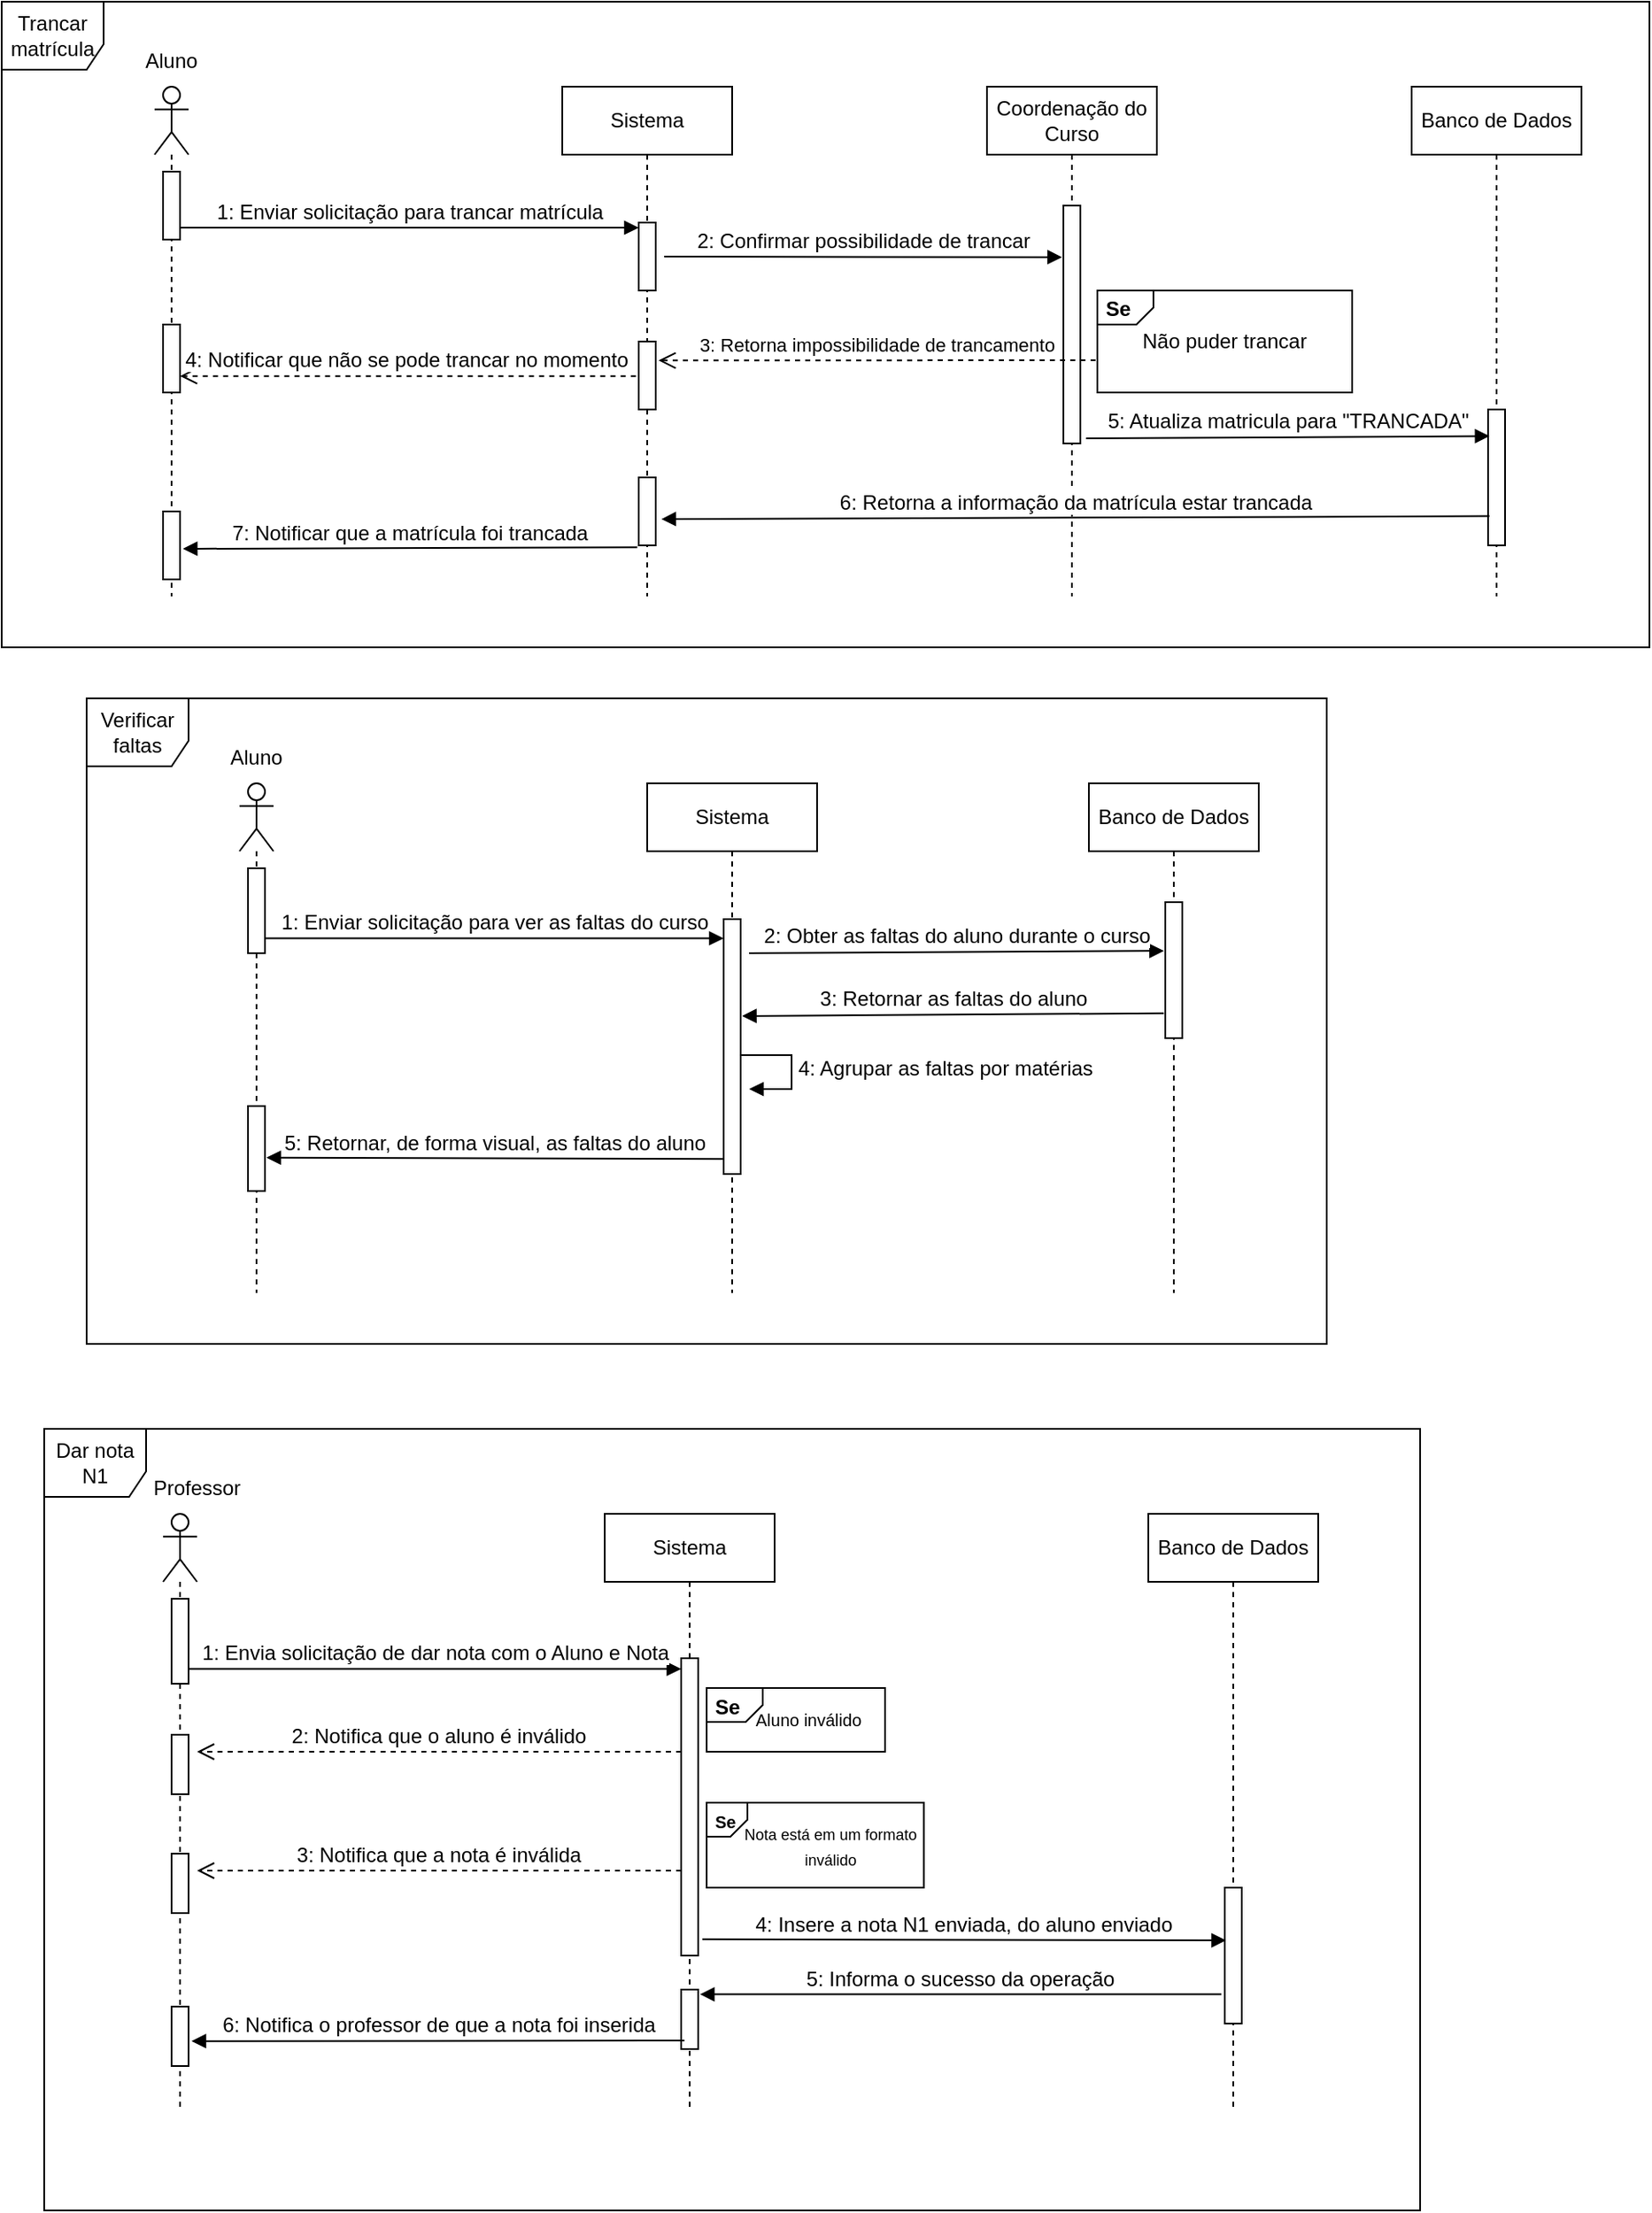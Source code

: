 <mxfile>
    <diagram id="KNN5D9sazpeouWHg4Vqe" name="Trancar matrícula">
        <mxGraphModel dx="2005" dy="653" grid="1" gridSize="10" guides="1" tooltips="1" connect="1" arrows="1" fold="1" page="1" pageScale="1" pageWidth="850" pageHeight="1100" math="0" shadow="0">
            <root>
                <mxCell id="0"/>
                <mxCell id="1" parent="0"/>
                <mxCell id="2" value="Trancar matrícula" style="shape=umlFrame;whiteSpace=wrap;html=1;width=60;height=40;" vertex="1" parent="1">
                    <mxGeometry x="-20" y="40" width="970" height="380" as="geometry"/>
                </mxCell>
                <mxCell id="8" value="" style="shape=umlLifeline;participant=umlActor;perimeter=lifelinePerimeter;whiteSpace=wrap;html=1;container=1;collapsible=0;recursiveResize=0;verticalAlign=top;spacingTop=36;outlineConnect=0;" vertex="1" parent="1">
                    <mxGeometry x="70" y="90" width="20" height="300" as="geometry"/>
                </mxCell>
                <mxCell id="12" value="" style="html=1;points=[];perimeter=orthogonalPerimeter;" vertex="1" parent="8">
                    <mxGeometry x="5" y="50" width="10" height="40" as="geometry"/>
                </mxCell>
                <mxCell id="22" value="" style="html=1;points=[];perimeter=orthogonalPerimeter;" vertex="1" parent="8">
                    <mxGeometry x="5" y="140" width="10" height="40" as="geometry"/>
                </mxCell>
                <mxCell id="34" value="" style="html=1;points=[];perimeter=orthogonalPerimeter;" vertex="1" parent="8">
                    <mxGeometry x="5" y="250" width="10" height="40" as="geometry"/>
                </mxCell>
                <mxCell id="3" value="Aluno" style="text;html=1;strokeColor=none;fillColor=none;align=center;verticalAlign=middle;whiteSpace=wrap;rounded=0;" vertex="1" parent="1">
                    <mxGeometry x="50" y="60" width="60" height="30" as="geometry"/>
                </mxCell>
                <mxCell id="9" value="Sistema" style="shape=umlLifeline;perimeter=lifelinePerimeter;whiteSpace=wrap;html=1;container=1;collapsible=0;recursiveResize=0;outlineConnect=0;" vertex="1" parent="1">
                    <mxGeometry x="310" y="90" width="100" height="300" as="geometry"/>
                </mxCell>
                <mxCell id="14" value="" style="html=1;points=[];perimeter=orthogonalPerimeter;" vertex="1" parent="9">
                    <mxGeometry x="45" y="80" width="10" height="40" as="geometry"/>
                </mxCell>
                <mxCell id="25" value="" style="html=1;points=[];perimeter=orthogonalPerimeter;" vertex="1" parent="9">
                    <mxGeometry x="45" y="150" width="10" height="40" as="geometry"/>
                </mxCell>
                <mxCell id="31" value="" style="html=1;points=[];perimeter=orthogonalPerimeter;" vertex="1" parent="9">
                    <mxGeometry x="45" y="230" width="10" height="40" as="geometry"/>
                </mxCell>
                <mxCell id="10" value="Banco de Dados" style="shape=umlLifeline;perimeter=lifelinePerimeter;whiteSpace=wrap;html=1;container=1;collapsible=0;recursiveResize=0;outlineConnect=0;" vertex="1" parent="1">
                    <mxGeometry x="810" y="90" width="100" height="300" as="geometry"/>
                </mxCell>
                <mxCell id="28" value="" style="html=1;points=[];perimeter=orthogonalPerimeter;" vertex="1" parent="10">
                    <mxGeometry x="45" y="190" width="10" height="80" as="geometry"/>
                </mxCell>
                <mxCell id="11" value="Coordenação do Curso" style="shape=umlLifeline;perimeter=lifelinePerimeter;whiteSpace=wrap;html=1;container=1;collapsible=0;recursiveResize=0;outlineConnect=0;" vertex="1" parent="1">
                    <mxGeometry x="560" y="90" width="100" height="300" as="geometry"/>
                </mxCell>
                <mxCell id="18" value="" style="html=1;points=[];perimeter=orthogonalPerimeter;" vertex="1" parent="11">
                    <mxGeometry x="45" y="70" width="10" height="140" as="geometry"/>
                </mxCell>
                <mxCell id="23" value="3: Retorna impossibilidade de trancamento" style="html=1;verticalAlign=bottom;endArrow=open;dashed=1;endSize=8;entryX=1.167;entryY=0.279;entryDx=0;entryDy=0;entryPerimeter=0;" edge="1" parent="11" target="25">
                    <mxGeometry x="0.005" relative="1" as="geometry">
                        <mxPoint x="64" y="161" as="sourcePoint"/>
                        <mxPoint x="-190" y="170" as="targetPoint"/>
                        <mxPoint as="offset"/>
                    </mxGeometry>
                </mxCell>
                <mxCell id="13" value="&lt;font style=&quot;font-size: 12px;&quot;&gt;1: Enviar solicitação para trancar matrícula&lt;/font&gt;" style="html=1;verticalAlign=bottom;endArrow=block;exitX=1;exitY=0.825;exitDx=0;exitDy=0;exitPerimeter=0;entryX=0;entryY=0.075;entryDx=0;entryDy=0;entryPerimeter=0;" edge="1" parent="1" source="12" target="14">
                    <mxGeometry width="80" relative="1" as="geometry">
                        <mxPoint x="190" y="210" as="sourcePoint"/>
                        <mxPoint x="270" y="210" as="targetPoint"/>
                    </mxGeometry>
                </mxCell>
                <mxCell id="15" value="&lt;font style=&quot;font-size: 12px;&quot;&gt;2: Confirmar possibilidade de trancar&lt;/font&gt;" style="html=1;verticalAlign=bottom;endArrow=block;entryX=-0.083;entryY=0.217;entryDx=0;entryDy=0;entryPerimeter=0;" edge="1" parent="1" target="18">
                    <mxGeometry width="80" relative="1" as="geometry">
                        <mxPoint x="370" y="190" as="sourcePoint"/>
                        <mxPoint x="640" y="250" as="targetPoint"/>
                    </mxGeometry>
                </mxCell>
                <mxCell id="24" value="" style="group" vertex="1" connectable="0" parent="1">
                    <mxGeometry x="625" y="210" width="150" height="60" as="geometry"/>
                </mxCell>
                <mxCell id="19" value="&lt;p style=&quot;margin:0px;margin-top:4px;margin-left:5px;text-align:left;&quot;&gt;&lt;b&gt;Se&lt;/b&gt;&lt;/p&gt;" style="html=1;shape=mxgraph.sysml.package;overflow=fill;labelX=33.31;align=left;spacingLeft=5;verticalAlign=top;spacingTop=-3;" vertex="1" parent="24">
                    <mxGeometry width="150" height="60" as="geometry"/>
                </mxCell>
                <mxCell id="20" value="Não puder trancar" style="text;html=1;strokeColor=none;fillColor=none;align=center;verticalAlign=middle;whiteSpace=wrap;rounded=0;fontSize=12;" vertex="1" parent="24">
                    <mxGeometry x="25" y="15" width="100" height="30" as="geometry"/>
                </mxCell>
                <mxCell id="26" value="&lt;font style=&quot;font-size: 12px;&quot;&gt;4: Notificar que não se pode trancar no momento&lt;/font&gt;" style="html=1;verticalAlign=bottom;endArrow=open;dashed=1;endSize=8;entryX=1;entryY=0.758;entryDx=0;entryDy=0;entryPerimeter=0;exitX=-0.167;exitY=0.508;exitDx=0;exitDy=0;exitPerimeter=0;" edge="1" parent="1" source="25" target="22">
                    <mxGeometry x="0.005" relative="1" as="geometry">
                        <mxPoint x="357.33" y="260" as="sourcePoint"/>
                        <mxPoint x="90" y="260" as="targetPoint"/>
                        <mxPoint as="offset"/>
                    </mxGeometry>
                </mxCell>
                <mxCell id="27" value="&lt;font style=&quot;font-size: 12px;&quot;&gt;5: Atualiza matricula para &quot;TRANCADA&quot;&lt;/font&gt;" style="html=1;verticalAlign=bottom;endArrow=block;entryX=0.083;entryY=0.196;entryDx=0;entryDy=0;entryPerimeter=0;exitX=1.333;exitY=0.979;exitDx=0;exitDy=0;exitPerimeter=0;" edge="1" parent="1" source="18" target="28">
                    <mxGeometry width="80" relative="1" as="geometry">
                        <mxPoint x="425" y="440" as="sourcePoint"/>
                        <mxPoint x="662" y="441" as="targetPoint"/>
                    </mxGeometry>
                </mxCell>
                <mxCell id="29" value="&lt;font style=&quot;font-size: 12px;&quot;&gt;6: Retorna a informação da matrícula estar trancada&lt;/font&gt;" style="html=1;verticalAlign=bottom;endArrow=block;exitX=0.083;exitY=0.785;exitDx=0;exitDy=0;exitPerimeter=0;entryX=1.333;entryY=0.613;entryDx=0;entryDy=0;entryPerimeter=0;" edge="1" parent="1" source="28" target="31">
                    <mxGeometry width="80" relative="1" as="geometry">
                        <mxPoint x="625.0" y="389.17" as="sourcePoint"/>
                        <mxPoint x="615" y="345" as="targetPoint"/>
                    </mxGeometry>
                </mxCell>
                <mxCell id="33" value="&lt;font style=&quot;font-size: 12px;&quot;&gt;7: Notificar que a matrícula foi trancada&lt;/font&gt;" style="html=1;verticalAlign=bottom;endArrow=block;exitX=-0.083;exitY=1.029;exitDx=0;exitDy=0;exitPerimeter=0;entryX=1.167;entryY=0.55;entryDx=0;entryDy=0;entryPerimeter=0;" edge="1" parent="1" source="31" target="34">
                    <mxGeometry width="80" relative="1" as="geometry">
                        <mxPoint x="140" y="450" as="sourcePoint"/>
                        <mxPoint x="90" y="360" as="targetPoint"/>
                    </mxGeometry>
                </mxCell>
                <mxCell id="iOSa1BvklVkJ8i5RmNFQ-34" value="Verificar faltas" style="shape=umlFrame;whiteSpace=wrap;html=1;width=60;height=40;" vertex="1" parent="1">
                    <mxGeometry x="30" y="450" width="730" height="380" as="geometry"/>
                </mxCell>
                <mxCell id="iOSa1BvklVkJ8i5RmNFQ-35" value="" style="shape=umlLifeline;participant=umlActor;perimeter=lifelinePerimeter;whiteSpace=wrap;html=1;container=1;collapsible=0;recursiveResize=0;verticalAlign=top;spacingTop=36;outlineConnect=0;" vertex="1" parent="1">
                    <mxGeometry x="120" y="500" width="20" height="300" as="geometry"/>
                </mxCell>
                <mxCell id="iOSa1BvklVkJ8i5RmNFQ-36" value="" style="html=1;points=[];perimeter=orthogonalPerimeter;" vertex="1" parent="iOSa1BvklVkJ8i5RmNFQ-35">
                    <mxGeometry x="5" y="50" width="10" height="50" as="geometry"/>
                </mxCell>
                <mxCell id="iOSa1BvklVkJ8i5RmNFQ-37" value="" style="html=1;points=[];perimeter=orthogonalPerimeter;" vertex="1" parent="iOSa1BvklVkJ8i5RmNFQ-35">
                    <mxGeometry x="5" y="190" width="10" height="50" as="geometry"/>
                </mxCell>
                <mxCell id="iOSa1BvklVkJ8i5RmNFQ-38" value="Aluno" style="text;html=1;strokeColor=none;fillColor=none;align=center;verticalAlign=middle;whiteSpace=wrap;rounded=0;" vertex="1" parent="1">
                    <mxGeometry x="100" y="470" width="60" height="30" as="geometry"/>
                </mxCell>
                <mxCell id="iOSa1BvklVkJ8i5RmNFQ-39" value="Sistema" style="shape=umlLifeline;perimeter=lifelinePerimeter;whiteSpace=wrap;html=1;container=1;collapsible=0;recursiveResize=0;outlineConnect=0;" vertex="1" parent="1">
                    <mxGeometry x="360" y="500" width="100" height="300" as="geometry"/>
                </mxCell>
                <mxCell id="iOSa1BvklVkJ8i5RmNFQ-40" value="" style="html=1;points=[];perimeter=orthogonalPerimeter;" vertex="1" parent="iOSa1BvklVkJ8i5RmNFQ-39">
                    <mxGeometry x="45" y="80" width="10" height="150" as="geometry"/>
                </mxCell>
                <mxCell id="iOSa1BvklVkJ8i5RmNFQ-41" value="4: Agrupar as faltas por matérias" style="edgeStyle=orthogonalEdgeStyle;html=1;align=left;spacingLeft=2;endArrow=block;rounded=0;entryX=1;entryY=0;fontSize=12;" edge="1" parent="iOSa1BvklVkJ8i5RmNFQ-39">
                    <mxGeometry relative="1" as="geometry">
                        <mxPoint x="55" y="160" as="sourcePoint"/>
                        <Array as="points">
                            <mxPoint x="85" y="160"/>
                        </Array>
                        <mxPoint x="60" y="180" as="targetPoint"/>
                    </mxGeometry>
                </mxCell>
                <mxCell id="iOSa1BvklVkJ8i5RmNFQ-42" value="Banco de Dados" style="shape=umlLifeline;perimeter=lifelinePerimeter;whiteSpace=wrap;html=1;container=1;collapsible=0;recursiveResize=0;outlineConnect=0;" vertex="1" parent="1">
                    <mxGeometry x="620" y="500" width="100" height="300" as="geometry"/>
                </mxCell>
                <mxCell id="iOSa1BvklVkJ8i5RmNFQ-43" value="" style="html=1;points=[];perimeter=orthogonalPerimeter;" vertex="1" parent="iOSa1BvklVkJ8i5RmNFQ-42">
                    <mxGeometry x="45" y="70" width="10" height="80" as="geometry"/>
                </mxCell>
                <mxCell id="iOSa1BvklVkJ8i5RmNFQ-44" value="&lt;font style=&quot;font-size: 12px;&quot;&gt;1: Enviar solicitação para ver as faltas do curso&lt;/font&gt;" style="html=1;verticalAlign=bottom;endArrow=block;exitX=1;exitY=0.825;exitDx=0;exitDy=0;exitPerimeter=0;entryX=0;entryY=0.075;entryDx=0;entryDy=0;entryPerimeter=0;" edge="1" parent="1" source="iOSa1BvklVkJ8i5RmNFQ-36" target="iOSa1BvklVkJ8i5RmNFQ-40">
                    <mxGeometry width="80" relative="1" as="geometry">
                        <mxPoint x="240" y="620" as="sourcePoint"/>
                        <mxPoint x="320" y="620" as="targetPoint"/>
                    </mxGeometry>
                </mxCell>
                <mxCell id="iOSa1BvklVkJ8i5RmNFQ-45" value="&lt;font style=&quot;font-size: 12px;&quot;&gt;2: Obter as faltas do aluno durante o curso&lt;/font&gt;" style="html=1;verticalAlign=bottom;endArrow=block;entryX=-0.083;entryY=0.358;entryDx=0;entryDy=0;entryPerimeter=0;" edge="1" parent="1" target="iOSa1BvklVkJ8i5RmNFQ-43">
                    <mxGeometry width="80" relative="1" as="geometry">
                        <mxPoint x="420" y="600" as="sourcePoint"/>
                        <mxPoint x="654" y="600" as="targetPoint"/>
                    </mxGeometry>
                </mxCell>
                <mxCell id="iOSa1BvklVkJ8i5RmNFQ-46" value="&lt;font style=&quot;font-size: 12px;&quot;&gt;3: Retornar as faltas do aluno&lt;/font&gt;" style="html=1;verticalAlign=bottom;endArrow=block;entryX=1.083;entryY=0.38;entryDx=0;entryDy=0;entryPerimeter=0;exitX=-0.083;exitY=0.817;exitDx=0;exitDy=0;exitPerimeter=0;" edge="1" parent="1" source="iOSa1BvklVkJ8i5RmNFQ-43" target="iOSa1BvklVkJ8i5RmNFQ-40">
                    <mxGeometry width="80" relative="1" as="geometry">
                        <mxPoint x="430" y="640.68" as="sourcePoint"/>
                        <mxPoint x="674.17" y="639.32" as="targetPoint"/>
                    </mxGeometry>
                </mxCell>
                <mxCell id="iOSa1BvklVkJ8i5RmNFQ-47" value="&lt;font style=&quot;font-size: 12px;&quot;&gt;5: Retornar, de forma visual, as faltas do aluno&lt;/font&gt;" style="html=1;verticalAlign=bottom;endArrow=block;entryX=1.083;entryY=0.607;entryDx=0;entryDy=0;entryPerimeter=0;exitX=0;exitY=0.941;exitDx=0;exitDy=0;exitPerimeter=0;" edge="1" parent="1" source="iOSa1BvklVkJ8i5RmNFQ-40" target="iOSa1BvklVkJ8i5RmNFQ-37">
                    <mxGeometry x="0.003" width="80" relative="1" as="geometry">
                        <mxPoint x="398.34" y="720" as="sourcePoint"/>
                        <mxPoint x="150.0" y="721.64" as="targetPoint"/>
                        <mxPoint as="offset"/>
                    </mxGeometry>
                </mxCell>
                <mxCell id="GxfavJ6DOgUtJnu5UJZw-34" value="Dar nota N1" style="shape=umlFrame;whiteSpace=wrap;html=1;width=60;height=40;" vertex="1" parent="1">
                    <mxGeometry x="5" y="880" width="810" height="460" as="geometry"/>
                </mxCell>
                <mxCell id="GxfavJ6DOgUtJnu5UJZw-35" value="" style="shape=umlLifeline;participant=umlActor;perimeter=lifelinePerimeter;whiteSpace=wrap;html=1;container=1;collapsible=0;recursiveResize=0;verticalAlign=top;spacingTop=36;outlineConnect=0;" vertex="1" parent="1">
                    <mxGeometry x="75" y="930" width="20" height="350" as="geometry"/>
                </mxCell>
                <mxCell id="GxfavJ6DOgUtJnu5UJZw-36" value="" style="html=1;points=[];perimeter=orthogonalPerimeter;" vertex="1" parent="GxfavJ6DOgUtJnu5UJZw-35">
                    <mxGeometry x="5" y="50" width="10" height="50" as="geometry"/>
                </mxCell>
                <mxCell id="GxfavJ6DOgUtJnu5UJZw-37" value="" style="html=1;points=[];perimeter=orthogonalPerimeter;" vertex="1" parent="GxfavJ6DOgUtJnu5UJZw-35">
                    <mxGeometry x="5" y="130" width="10" height="35" as="geometry"/>
                </mxCell>
                <mxCell id="GxfavJ6DOgUtJnu5UJZw-38" value="" style="html=1;points=[];perimeter=orthogonalPerimeter;" vertex="1" parent="GxfavJ6DOgUtJnu5UJZw-35">
                    <mxGeometry x="5" y="200" width="10" height="35" as="geometry"/>
                </mxCell>
                <mxCell id="GxfavJ6DOgUtJnu5UJZw-39" value="" style="html=1;points=[];perimeter=orthogonalPerimeter;" vertex="1" parent="GxfavJ6DOgUtJnu5UJZw-35">
                    <mxGeometry x="5" y="290" width="10" height="35" as="geometry"/>
                </mxCell>
                <mxCell id="GxfavJ6DOgUtJnu5UJZw-40" value="Professor" style="text;html=1;strokeColor=none;fillColor=none;align=center;verticalAlign=middle;whiteSpace=wrap;rounded=0;" vertex="1" parent="1">
                    <mxGeometry x="65" y="900" width="60" height="30" as="geometry"/>
                </mxCell>
                <mxCell id="GxfavJ6DOgUtJnu5UJZw-41" value="Sistema" style="shape=umlLifeline;perimeter=lifelinePerimeter;whiteSpace=wrap;html=1;container=1;collapsible=0;recursiveResize=0;outlineConnect=0;" vertex="1" parent="1">
                    <mxGeometry x="335" y="930" width="100" height="350" as="geometry"/>
                </mxCell>
                <mxCell id="GxfavJ6DOgUtJnu5UJZw-42" value="" style="html=1;points=[];perimeter=orthogonalPerimeter;" vertex="1" parent="GxfavJ6DOgUtJnu5UJZw-41">
                    <mxGeometry x="45" y="85" width="10" height="175" as="geometry"/>
                </mxCell>
                <mxCell id="GxfavJ6DOgUtJnu5UJZw-43" value="&lt;font style=&quot;font-size: 12px;&quot;&gt;2: Notifica que o aluno é inválido&lt;/font&gt;" style="html=1;verticalAlign=bottom;endArrow=open;dashed=1;endSize=8;exitX=-0.167;exitY=0.508;exitDx=0;exitDy=0;exitPerimeter=0;" edge="1" parent="GxfavJ6DOgUtJnu5UJZw-41">
                    <mxGeometry x="0.005" relative="1" as="geometry">
                        <mxPoint x="45.0" y="140" as="sourcePoint"/>
                        <mxPoint x="-240" y="140" as="targetPoint"/>
                        <mxPoint as="offset"/>
                    </mxGeometry>
                </mxCell>
                <mxCell id="GxfavJ6DOgUtJnu5UJZw-44" value="" style="html=1;points=[];perimeter=orthogonalPerimeter;" vertex="1" parent="GxfavJ6DOgUtJnu5UJZw-41">
                    <mxGeometry x="45" y="280" width="10" height="35" as="geometry"/>
                </mxCell>
                <mxCell id="GxfavJ6DOgUtJnu5UJZw-45" value="Banco de Dados" style="shape=umlLifeline;perimeter=lifelinePerimeter;whiteSpace=wrap;html=1;container=1;collapsible=0;recursiveResize=0;outlineConnect=0;" vertex="1" parent="1">
                    <mxGeometry x="655" y="930" width="100" height="350" as="geometry"/>
                </mxCell>
                <mxCell id="GxfavJ6DOgUtJnu5UJZw-46" value="" style="html=1;points=[];perimeter=orthogonalPerimeter;" vertex="1" parent="GxfavJ6DOgUtJnu5UJZw-45">
                    <mxGeometry x="45" y="220" width="10" height="80" as="geometry"/>
                </mxCell>
                <mxCell id="GxfavJ6DOgUtJnu5UJZw-47" value="&lt;font style=&quot;font-size: 12px;&quot;&gt;1: Envia solicitação de dar nota com o Aluno e Nota&lt;/font&gt;" style="html=1;verticalAlign=bottom;endArrow=block;exitX=1;exitY=0.825;exitDx=0;exitDy=0;exitPerimeter=0;entryX=0;entryY=0.075;entryDx=0;entryDy=0;entryPerimeter=0;" edge="1" parent="1" source="GxfavJ6DOgUtJnu5UJZw-36">
                    <mxGeometry width="80" relative="1" as="geometry">
                        <mxPoint x="215" y="1050" as="sourcePoint"/>
                        <mxPoint x="380" y="1021.25" as="targetPoint"/>
                    </mxGeometry>
                </mxCell>
                <mxCell id="GxfavJ6DOgUtJnu5UJZw-48" value="" style="group" vertex="1" connectable="0" parent="1">
                    <mxGeometry x="395" y="1032.5" width="115" height="37.5" as="geometry"/>
                </mxCell>
                <mxCell id="GxfavJ6DOgUtJnu5UJZw-49" value="&lt;p style=&quot;margin:0px;margin-top:4px;margin-left:5px;text-align:left;&quot;&gt;&lt;b&gt;Se&lt;/b&gt;&lt;/p&gt;" style="html=1;shape=mxgraph.sysml.package;overflow=fill;labelX=33.31;align=left;spacingLeft=5;verticalAlign=top;spacingTop=-3;" vertex="1" parent="GxfavJ6DOgUtJnu5UJZw-48">
                    <mxGeometry width="105" height="37.5" as="geometry"/>
                </mxCell>
                <mxCell id="GxfavJ6DOgUtJnu5UJZw-50" value="&lt;font style=&quot;font-size: 10px;&quot;&gt;Aluno inválido&lt;/font&gt;" style="text;html=1;strokeColor=none;fillColor=none;align=center;verticalAlign=middle;whiteSpace=wrap;rounded=0;fontSize=12;" vertex="1" parent="GxfavJ6DOgUtJnu5UJZw-48">
                    <mxGeometry x="5" y="6.25" width="110" height="25" as="geometry"/>
                </mxCell>
                <mxCell id="GxfavJ6DOgUtJnu5UJZw-51" value="" style="group" vertex="1" connectable="0" parent="1">
                    <mxGeometry x="395" y="1100" width="140" height="50" as="geometry"/>
                </mxCell>
                <mxCell id="GxfavJ6DOgUtJnu5UJZw-52" value="&lt;p style=&quot;margin:0px;margin-top:4px;margin-left:5px;text-align:left;&quot;&gt;&lt;b&gt;&lt;font style=&quot;font-size: 10px;&quot;&gt;Se&lt;/font&gt;&lt;/b&gt;&lt;/p&gt;" style="html=1;shape=mxgraph.sysml.package;overflow=fill;labelX=24.29;align=left;spacingLeft=5;verticalAlign=top;spacingTop=-3;" vertex="1" parent="GxfavJ6DOgUtJnu5UJZw-51">
                    <mxGeometry width="127.826" height="50" as="geometry"/>
                </mxCell>
                <mxCell id="GxfavJ6DOgUtJnu5UJZw-53" value="&lt;font style=&quot;font-size: 9px;&quot;&gt;Nota está em um formato inválido&lt;/font&gt;" style="text;html=1;strokeColor=none;fillColor=none;align=center;verticalAlign=middle;whiteSpace=wrap;rounded=0;fontSize=12;" vertex="1" parent="GxfavJ6DOgUtJnu5UJZw-51">
                    <mxGeometry x="6.087" y="8.333" width="133.913" height="33.333" as="geometry"/>
                </mxCell>
                <mxCell id="GxfavJ6DOgUtJnu5UJZw-54" value="&lt;font style=&quot;font-size: 12px;&quot;&gt;3: Notifica que a nota é inválida&lt;/font&gt;" style="html=1;verticalAlign=bottom;endArrow=open;dashed=1;endSize=8;exitX=-0.167;exitY=0.508;exitDx=0;exitDy=0;exitPerimeter=0;" edge="1" parent="1">
                    <mxGeometry x="0.005" relative="1" as="geometry">
                        <mxPoint x="380" y="1140" as="sourcePoint"/>
                        <mxPoint x="95" y="1140" as="targetPoint"/>
                        <mxPoint as="offset"/>
                    </mxGeometry>
                </mxCell>
                <mxCell id="GxfavJ6DOgUtJnu5UJZw-55" value="&lt;span style=&quot;font-size: 12px;&quot;&gt;4: Insere a nota N1 enviada, do aluno enviado&lt;/span&gt;" style="html=1;verticalAlign=bottom;endArrow=block;exitX=1.245;exitY=0.945;exitDx=0;exitDy=0;exitPerimeter=0;entryX=0.072;entryY=0.388;entryDx=0;entryDy=0;entryPerimeter=0;" edge="1" parent="1" source="GxfavJ6DOgUtJnu5UJZw-42" target="GxfavJ6DOgUtJnu5UJZw-46">
                    <mxGeometry width="80" relative="1" as="geometry">
                        <mxPoint x="395" y="1180" as="sourcePoint"/>
                        <mxPoint x="685" y="1180" as="targetPoint"/>
                    </mxGeometry>
                </mxCell>
                <mxCell id="GxfavJ6DOgUtJnu5UJZw-56" value="&lt;span style=&quot;font-size: 12px;&quot;&gt;5: Informa o sucesso da operação&lt;/span&gt;" style="html=1;verticalAlign=bottom;endArrow=block;exitX=-0.203;exitY=0.785;exitDx=0;exitDy=0;exitPerimeter=0;entryX=1.107;entryY=0.08;entryDx=0;entryDy=0;entryPerimeter=0;" edge="1" parent="1" source="GxfavJ6DOgUtJnu5UJZw-46" target="GxfavJ6DOgUtJnu5UJZw-44">
                    <mxGeometry width="80" relative="1" as="geometry">
                        <mxPoint x="325.0" y="1250.375" as="sourcePoint"/>
                        <mxPoint x="637.55" y="1250" as="targetPoint"/>
                    </mxGeometry>
                </mxCell>
                <mxCell id="GxfavJ6DOgUtJnu5UJZw-57" value="&lt;span style=&quot;font-size: 12px;&quot;&gt;6: Notifica o professor de que a nota foi inserida&lt;/span&gt;" style="html=1;verticalAlign=bottom;endArrow=block;exitX=-0.203;exitY=0.785;exitDx=0;exitDy=0;exitPerimeter=0;entryX=1.176;entryY=0.582;entryDx=0;entryDy=0;entryPerimeter=0;" edge="1" parent="1" target="GxfavJ6DOgUtJnu5UJZw-39">
                    <mxGeometry width="80" relative="1" as="geometry">
                        <mxPoint x="381.9" y="1240" as="sourcePoint"/>
                        <mxPoint x="75.0" y="1240" as="targetPoint"/>
                    </mxGeometry>
                </mxCell>
            </root>
        </mxGraphModel>
    </diagram>
    <diagram id="TnCCj6tT6I5YwTzCgEc3" name="Verificar faltas">
        <mxGraphModel dx="1155" dy="653" grid="1" gridSize="10" guides="1" tooltips="1" connect="1" arrows="1" fold="1" page="1" pageScale="1" pageWidth="850" pageHeight="1100" math="0" shadow="0">
            <root>
                <mxCell id="0"/>
                <mxCell id="1" parent="0"/>
                <mxCell id="RaTOje2a-v575RUXl8aw-1" value="Verificar faltas" style="shape=umlFrame;whiteSpace=wrap;html=1;width=60;height=40;" vertex="1" parent="1">
                    <mxGeometry x="20" y="40" width="730" height="380" as="geometry"/>
                </mxCell>
                <mxCell id="RaTOje2a-v575RUXl8aw-2" value="" style="shape=umlLifeline;participant=umlActor;perimeter=lifelinePerimeter;whiteSpace=wrap;html=1;container=1;collapsible=0;recursiveResize=0;verticalAlign=top;spacingTop=36;outlineConnect=0;" vertex="1" parent="1">
                    <mxGeometry x="110" y="90" width="20" height="300" as="geometry"/>
                </mxCell>
                <mxCell id="RaTOje2a-v575RUXl8aw-3" value="" style="html=1;points=[];perimeter=orthogonalPerimeter;" vertex="1" parent="RaTOje2a-v575RUXl8aw-2">
                    <mxGeometry x="5" y="50" width="10" height="50" as="geometry"/>
                </mxCell>
                <mxCell id="RaTOje2a-v575RUXl8aw-30" value="" style="html=1;points=[];perimeter=orthogonalPerimeter;" vertex="1" parent="RaTOje2a-v575RUXl8aw-2">
                    <mxGeometry x="5" y="190" width="10" height="50" as="geometry"/>
                </mxCell>
                <mxCell id="RaTOje2a-v575RUXl8aw-6" value="Aluno" style="text;html=1;strokeColor=none;fillColor=none;align=center;verticalAlign=middle;whiteSpace=wrap;rounded=0;" vertex="1" parent="1">
                    <mxGeometry x="90" y="60" width="60" height="30" as="geometry"/>
                </mxCell>
                <mxCell id="RaTOje2a-v575RUXl8aw-7" value="Sistema" style="shape=umlLifeline;perimeter=lifelinePerimeter;whiteSpace=wrap;html=1;container=1;collapsible=0;recursiveResize=0;outlineConnect=0;" vertex="1" parent="1">
                    <mxGeometry x="350" y="90" width="100" height="300" as="geometry"/>
                </mxCell>
                <mxCell id="RaTOje2a-v575RUXl8aw-8" value="" style="html=1;points=[];perimeter=orthogonalPerimeter;" vertex="1" parent="RaTOje2a-v575RUXl8aw-7">
                    <mxGeometry x="45" y="80" width="10" height="150" as="geometry"/>
                </mxCell>
                <mxCell id="RaTOje2a-v575RUXl8aw-28" value="4: Agrupar as faltas por matérias" style="edgeStyle=orthogonalEdgeStyle;html=1;align=left;spacingLeft=2;endArrow=block;rounded=0;entryX=1;entryY=0;fontSize=12;" edge="1" parent="RaTOje2a-v575RUXl8aw-7">
                    <mxGeometry relative="1" as="geometry">
                        <mxPoint x="55" y="160" as="sourcePoint"/>
                        <Array as="points">
                            <mxPoint x="85" y="160"/>
                        </Array>
                        <mxPoint x="60" y="180" as="targetPoint"/>
                    </mxGeometry>
                </mxCell>
                <mxCell id="RaTOje2a-v575RUXl8aw-11" value="Banco de Dados" style="shape=umlLifeline;perimeter=lifelinePerimeter;whiteSpace=wrap;html=1;container=1;collapsible=0;recursiveResize=0;outlineConnect=0;" vertex="1" parent="1">
                    <mxGeometry x="610" y="90" width="100" height="300" as="geometry"/>
                </mxCell>
                <mxCell id="RaTOje2a-v575RUXl8aw-12" value="" style="html=1;points=[];perimeter=orthogonalPerimeter;" vertex="1" parent="RaTOje2a-v575RUXl8aw-11">
                    <mxGeometry x="45" y="70" width="10" height="80" as="geometry"/>
                </mxCell>
                <mxCell id="RaTOje2a-v575RUXl8aw-16" value="&lt;font style=&quot;font-size: 12px;&quot;&gt;1: Enviar solicitação para ver as faltas do curso&lt;/font&gt;" style="html=1;verticalAlign=bottom;endArrow=block;exitX=1;exitY=0.825;exitDx=0;exitDy=0;exitPerimeter=0;entryX=0;entryY=0.075;entryDx=0;entryDy=0;entryPerimeter=0;" edge="1" parent="1" source="RaTOje2a-v575RUXl8aw-3" target="RaTOje2a-v575RUXl8aw-8">
                    <mxGeometry width="80" relative="1" as="geometry">
                        <mxPoint x="230" y="210" as="sourcePoint"/>
                        <mxPoint x="310" y="210" as="targetPoint"/>
                    </mxGeometry>
                </mxCell>
                <mxCell id="RaTOje2a-v575RUXl8aw-17" value="&lt;font style=&quot;font-size: 12px;&quot;&gt;2: Obter as faltas do aluno durante o curso&lt;/font&gt;" style="html=1;verticalAlign=bottom;endArrow=block;entryX=-0.083;entryY=0.358;entryDx=0;entryDy=0;entryPerimeter=0;" edge="1" parent="1" target="RaTOje2a-v575RUXl8aw-12">
                    <mxGeometry width="80" relative="1" as="geometry">
                        <mxPoint x="410" y="190" as="sourcePoint"/>
                        <mxPoint x="644" y="190" as="targetPoint"/>
                    </mxGeometry>
                </mxCell>
                <mxCell id="RaTOje2a-v575RUXl8aw-26" value="&lt;font style=&quot;font-size: 12px;&quot;&gt;3: Retornar as faltas do aluno&lt;/font&gt;" style="html=1;verticalAlign=bottom;endArrow=block;entryX=1.083;entryY=0.38;entryDx=0;entryDy=0;entryPerimeter=0;exitX=-0.083;exitY=0.817;exitDx=0;exitDy=0;exitPerimeter=0;" edge="1" parent="1" source="RaTOje2a-v575RUXl8aw-12" target="RaTOje2a-v575RUXl8aw-8">
                    <mxGeometry width="80" relative="1" as="geometry">
                        <mxPoint x="420" y="230.68" as="sourcePoint"/>
                        <mxPoint x="664.17" y="229.32" as="targetPoint"/>
                    </mxGeometry>
                </mxCell>
                <mxCell id="RaTOje2a-v575RUXl8aw-29" value="&lt;font style=&quot;font-size: 12px;&quot;&gt;5: Retornar, de forma visual, as faltas do aluno&lt;/font&gt;" style="html=1;verticalAlign=bottom;endArrow=block;entryX=1.083;entryY=0.607;entryDx=0;entryDy=0;entryPerimeter=0;exitX=0;exitY=0.941;exitDx=0;exitDy=0;exitPerimeter=0;" edge="1" parent="1" source="RaTOje2a-v575RUXl8aw-8" target="RaTOje2a-v575RUXl8aw-30">
                    <mxGeometry x="0.003" width="80" relative="1" as="geometry">
                        <mxPoint x="388.34" y="310" as="sourcePoint"/>
                        <mxPoint x="140.0" y="311.64" as="targetPoint"/>
                        <mxPoint as="offset"/>
                    </mxGeometry>
                </mxCell>
            </root>
        </mxGraphModel>
    </diagram>
    <diagram id="x-1tWYZTLEOpQZPHJZeb" name="DatNotaN1">
        <mxGraphModel dx="956" dy="541" grid="1" gridSize="10" guides="1" tooltips="1" connect="1" arrows="1" fold="1" page="1" pageScale="1" pageWidth="850" pageHeight="1100" math="0" shadow="0">
            <root>
                <mxCell id="0"/>
                <mxCell id="1" parent="0"/>
                <mxCell id="9kIS0LX-bDhbnxQhfGsn-1" value="Dar nota N1" style="shape=umlFrame;whiteSpace=wrap;html=1;width=60;height=40;" vertex="1" parent="1">
                    <mxGeometry x="20" y="40" width="810" height="460" as="geometry"/>
                </mxCell>
                <mxCell id="9kIS0LX-bDhbnxQhfGsn-2" value="" style="shape=umlLifeline;participant=umlActor;perimeter=lifelinePerimeter;whiteSpace=wrap;html=1;container=1;collapsible=0;recursiveResize=0;verticalAlign=top;spacingTop=36;outlineConnect=0;" vertex="1" parent="1">
                    <mxGeometry x="90" y="90" width="20" height="350" as="geometry"/>
                </mxCell>
                <mxCell id="9kIS0LX-bDhbnxQhfGsn-3" value="" style="html=1;points=[];perimeter=orthogonalPerimeter;" vertex="1" parent="9kIS0LX-bDhbnxQhfGsn-2">
                    <mxGeometry x="5" y="50" width="10" height="50" as="geometry"/>
                </mxCell>
                <mxCell id="yZ94IPsdjOOTbSMlyTwt-2" value="" style="html=1;points=[];perimeter=orthogonalPerimeter;" vertex="1" parent="9kIS0LX-bDhbnxQhfGsn-2">
                    <mxGeometry x="5" y="130" width="10" height="35" as="geometry"/>
                </mxCell>
                <mxCell id="yZ94IPsdjOOTbSMlyTwt-7" value="" style="html=1;points=[];perimeter=orthogonalPerimeter;" vertex="1" parent="9kIS0LX-bDhbnxQhfGsn-2">
                    <mxGeometry x="5" y="200" width="10" height="35" as="geometry"/>
                </mxCell>
                <mxCell id="m_XcuHiaC3jqoGlnDQKe-4" value="" style="html=1;points=[];perimeter=orthogonalPerimeter;" vertex="1" parent="9kIS0LX-bDhbnxQhfGsn-2">
                    <mxGeometry x="5" y="290" width="10" height="35" as="geometry"/>
                </mxCell>
                <mxCell id="9kIS0LX-bDhbnxQhfGsn-5" value="Professor" style="text;html=1;strokeColor=none;fillColor=none;align=center;verticalAlign=middle;whiteSpace=wrap;rounded=0;" vertex="1" parent="1">
                    <mxGeometry x="80" y="60" width="60" height="30" as="geometry"/>
                </mxCell>
                <mxCell id="9kIS0LX-bDhbnxQhfGsn-6" value="Sistema" style="shape=umlLifeline;perimeter=lifelinePerimeter;whiteSpace=wrap;html=1;container=1;collapsible=0;recursiveResize=0;outlineConnect=0;" vertex="1" parent="1">
                    <mxGeometry x="350" y="90" width="100" height="350" as="geometry"/>
                </mxCell>
                <mxCell id="9kIS0LX-bDhbnxQhfGsn-16" value="" style="html=1;points=[];perimeter=orthogonalPerimeter;" vertex="1" parent="9kIS0LX-bDhbnxQhfGsn-6">
                    <mxGeometry x="45" y="85" width="10" height="175" as="geometry"/>
                </mxCell>
                <mxCell id="yZ94IPsdjOOTbSMlyTwt-1" value="&lt;font style=&quot;font-size: 12px;&quot;&gt;2: Notifica que o aluno é inválido&lt;/font&gt;" style="html=1;verticalAlign=bottom;endArrow=open;dashed=1;endSize=8;exitX=-0.167;exitY=0.508;exitDx=0;exitDy=0;exitPerimeter=0;" edge="1" parent="9kIS0LX-bDhbnxQhfGsn-6">
                    <mxGeometry x="0.005" relative="1" as="geometry">
                        <mxPoint x="45.0" y="140" as="sourcePoint"/>
                        <mxPoint x="-240" y="140" as="targetPoint"/>
                        <mxPoint as="offset"/>
                    </mxGeometry>
                </mxCell>
                <mxCell id="m_XcuHiaC3jqoGlnDQKe-2" value="" style="html=1;points=[];perimeter=orthogonalPerimeter;" vertex="1" parent="9kIS0LX-bDhbnxQhfGsn-6">
                    <mxGeometry x="45" y="280" width="10" height="35" as="geometry"/>
                </mxCell>
                <mxCell id="9kIS0LX-bDhbnxQhfGsn-9" value="Banco de Dados" style="shape=umlLifeline;perimeter=lifelinePerimeter;whiteSpace=wrap;html=1;container=1;collapsible=0;recursiveResize=0;outlineConnect=0;" vertex="1" parent="1">
                    <mxGeometry x="670" y="90" width="100" height="350" as="geometry"/>
                </mxCell>
                <mxCell id="9kIS0LX-bDhbnxQhfGsn-10" value="" style="html=1;points=[];perimeter=orthogonalPerimeter;" vertex="1" parent="9kIS0LX-bDhbnxQhfGsn-9">
                    <mxGeometry x="45" y="220" width="10" height="80" as="geometry"/>
                </mxCell>
                <mxCell id="9kIS0LX-bDhbnxQhfGsn-11" value="&lt;font style=&quot;font-size: 12px;&quot;&gt;1: Envia solicitação de dar nota com o Aluno e Nota&lt;/font&gt;" style="html=1;verticalAlign=bottom;endArrow=block;exitX=1;exitY=0.825;exitDx=0;exitDy=0;exitPerimeter=0;entryX=0;entryY=0.075;entryDx=0;entryDy=0;entryPerimeter=0;" edge="1" parent="1" source="9kIS0LX-bDhbnxQhfGsn-3">
                    <mxGeometry width="80" relative="1" as="geometry">
                        <mxPoint x="230" y="210" as="sourcePoint"/>
                        <mxPoint x="395" y="181.25" as="targetPoint"/>
                    </mxGeometry>
                </mxCell>
                <mxCell id="B6w44gh2bF5Atc1Gr8ld-4" value="" style="group" vertex="1" connectable="0" parent="1">
                    <mxGeometry x="410" y="192.5" width="115" height="37.5" as="geometry"/>
                </mxCell>
                <mxCell id="B6w44gh2bF5Atc1Gr8ld-2" value="&lt;p style=&quot;margin:0px;margin-top:4px;margin-left:5px;text-align:left;&quot;&gt;&lt;b&gt;Se&lt;/b&gt;&lt;/p&gt;" style="html=1;shape=mxgraph.sysml.package;overflow=fill;labelX=33.31;align=left;spacingLeft=5;verticalAlign=top;spacingTop=-3;" vertex="1" parent="B6w44gh2bF5Atc1Gr8ld-4">
                    <mxGeometry width="105" height="37.5" as="geometry"/>
                </mxCell>
                <mxCell id="B6w44gh2bF5Atc1Gr8ld-3" value="&lt;font style=&quot;font-size: 10px;&quot;&gt;Aluno inválido&lt;/font&gt;" style="text;html=1;strokeColor=none;fillColor=none;align=center;verticalAlign=middle;whiteSpace=wrap;rounded=0;fontSize=12;" vertex="1" parent="B6w44gh2bF5Atc1Gr8ld-4">
                    <mxGeometry x="5" y="6.25" width="110" height="25" as="geometry"/>
                </mxCell>
                <mxCell id="yZ94IPsdjOOTbSMlyTwt-3" value="" style="group" vertex="1" connectable="0" parent="1">
                    <mxGeometry x="410" y="260" width="140" height="50" as="geometry"/>
                </mxCell>
                <mxCell id="yZ94IPsdjOOTbSMlyTwt-4" value="&lt;p style=&quot;margin:0px;margin-top:4px;margin-left:5px;text-align:left;&quot;&gt;&lt;b&gt;&lt;font style=&quot;font-size: 10px;&quot;&gt;Se&lt;/font&gt;&lt;/b&gt;&lt;/p&gt;" style="html=1;shape=mxgraph.sysml.package;overflow=fill;labelX=24.29;align=left;spacingLeft=5;verticalAlign=top;spacingTop=-3;" vertex="1" parent="yZ94IPsdjOOTbSMlyTwt-3">
                    <mxGeometry width="127.826" height="50" as="geometry"/>
                </mxCell>
                <mxCell id="yZ94IPsdjOOTbSMlyTwt-5" value="&lt;font style=&quot;font-size: 9px;&quot;&gt;Nota está em um formato inválido&lt;/font&gt;" style="text;html=1;strokeColor=none;fillColor=none;align=center;verticalAlign=middle;whiteSpace=wrap;rounded=0;fontSize=12;" vertex="1" parent="yZ94IPsdjOOTbSMlyTwt-3">
                    <mxGeometry x="6.087" y="8.333" width="133.913" height="33.333" as="geometry"/>
                </mxCell>
                <mxCell id="yZ94IPsdjOOTbSMlyTwt-6" value="&lt;font style=&quot;font-size: 12px;&quot;&gt;3: Notifica que a nota é inválida&lt;/font&gt;" style="html=1;verticalAlign=bottom;endArrow=open;dashed=1;endSize=8;exitX=-0.167;exitY=0.508;exitDx=0;exitDy=0;exitPerimeter=0;" edge="1" parent="1">
                    <mxGeometry x="0.005" relative="1" as="geometry">
                        <mxPoint x="395" y="300" as="sourcePoint"/>
                        <mxPoint x="110" y="300" as="targetPoint"/>
                        <mxPoint as="offset"/>
                    </mxGeometry>
                </mxCell>
                <mxCell id="yZ94IPsdjOOTbSMlyTwt-8" value="&lt;span style=&quot;font-size: 12px;&quot;&gt;4: Insere a nota N1 enviada, do aluno enviado&lt;/span&gt;" style="html=1;verticalAlign=bottom;endArrow=block;exitX=1.245;exitY=0.945;exitDx=0;exitDy=0;exitPerimeter=0;entryX=0.072;entryY=0.388;entryDx=0;entryDy=0;entryPerimeter=0;" edge="1" parent="1" source="9kIS0LX-bDhbnxQhfGsn-16" target="9kIS0LX-bDhbnxQhfGsn-10">
                    <mxGeometry width="80" relative="1" as="geometry">
                        <mxPoint x="410" y="340.0" as="sourcePoint"/>
                        <mxPoint x="700" y="340" as="targetPoint"/>
                    </mxGeometry>
                </mxCell>
                <mxCell id="m_XcuHiaC3jqoGlnDQKe-1" value="&lt;span style=&quot;font-size: 12px;&quot;&gt;5: Informa o sucesso da operação&lt;/span&gt;" style="html=1;verticalAlign=bottom;endArrow=block;exitX=-0.203;exitY=0.785;exitDx=0;exitDy=0;exitPerimeter=0;entryX=1.107;entryY=0.08;entryDx=0;entryDy=0;entryPerimeter=0;" edge="1" parent="1" source="9kIS0LX-bDhbnxQhfGsn-10" target="m_XcuHiaC3jqoGlnDQKe-2">
                    <mxGeometry width="80" relative="1" as="geometry">
                        <mxPoint x="340.0" y="410.375" as="sourcePoint"/>
                        <mxPoint x="652.55" y="410.0" as="targetPoint"/>
                    </mxGeometry>
                </mxCell>
                <mxCell id="m_XcuHiaC3jqoGlnDQKe-3" value="&lt;span style=&quot;font-size: 12px;&quot;&gt;6: Notifica o professor de que a nota foi inserida&lt;/span&gt;" style="html=1;verticalAlign=bottom;endArrow=block;exitX=-0.203;exitY=0.785;exitDx=0;exitDy=0;exitPerimeter=0;entryX=1.176;entryY=0.582;entryDx=0;entryDy=0;entryPerimeter=0;" edge="1" parent="1" target="m_XcuHiaC3jqoGlnDQKe-4">
                    <mxGeometry width="80" relative="1" as="geometry">
                        <mxPoint x="396.9" y="400.0" as="sourcePoint"/>
                        <mxPoint x="90.0" y="400.0" as="targetPoint"/>
                    </mxGeometry>
                </mxCell>
            </root>
        </mxGraphModel>
    </diagram>
</mxfile>